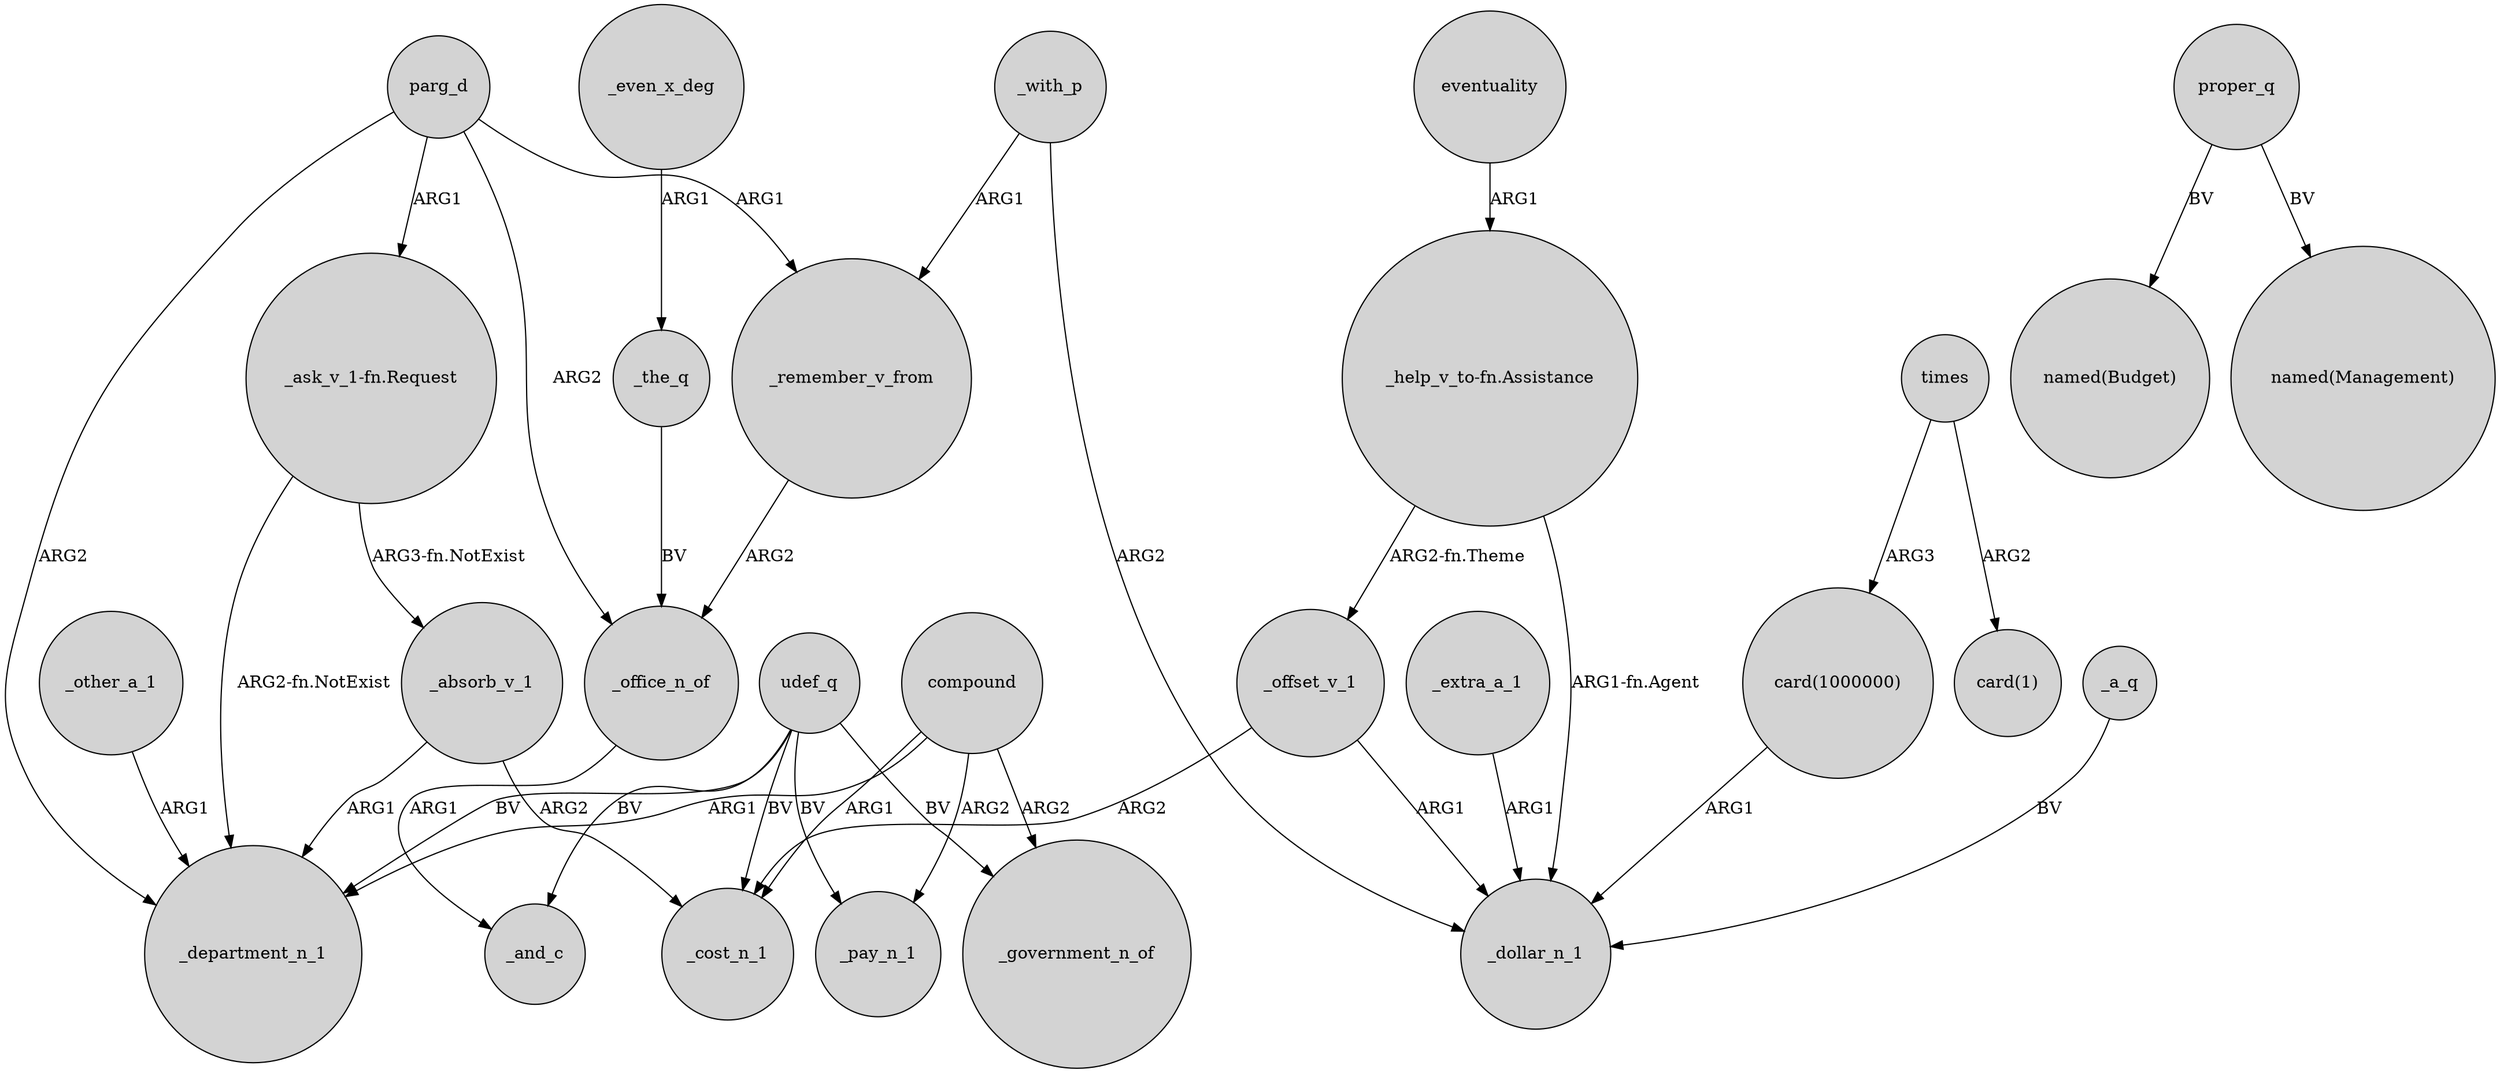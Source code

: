 digraph {
	node [shape=circle style=filled]
	udef_q -> _department_n_1 [label=BV]
	parg_d -> _office_n_of [label=ARG2]
	"card(1000000)" -> _dollar_n_1 [label=ARG1]
	_offset_v_1 -> _dollar_n_1 [label=ARG1]
	compound -> _government_n_of [label=ARG2]
	udef_q -> _government_n_of [label=BV]
	_with_p -> _remember_v_from [label=ARG1]
	parg_d -> _remember_v_from [label=ARG1]
	udef_q -> _pay_n_1 [label=BV]
	parg_d -> "_ask_v_1-fn.Request" [label=ARG1]
	"_ask_v_1-fn.Request" -> _department_n_1 [label="ARG2-fn.NotExist"]
	compound -> _department_n_1 [label=ARG1]
	udef_q -> _cost_n_1 [label=BV]
	_office_n_of -> _and_c [label=ARG1]
	"_ask_v_1-fn.Request" -> _absorb_v_1 [label="ARG3-fn.NotExist"]
	_a_q -> _dollar_n_1 [label=BV]
	_the_q -> _office_n_of [label=BV]
	_even_x_deg -> _the_q [label=ARG1]
	"_help_v_to-fn.Assistance" -> _dollar_n_1 [label="ARG1-fn.Agent"]
	times -> "card(1)" [label=ARG2]
	times -> "card(1000000)" [label=ARG3]
	"_help_v_to-fn.Assistance" -> _offset_v_1 [label="ARG2-fn.Theme"]
	_offset_v_1 -> _cost_n_1 [label=ARG2]
	_remember_v_from -> _office_n_of [label=ARG2]
	compound -> _cost_n_1 [label=ARG1]
	_absorb_v_1 -> _department_n_1 [label=ARG1]
	compound -> _pay_n_1 [label=ARG2]
	proper_q -> "named(Budget)" [label=BV]
	parg_d -> _department_n_1 [label=ARG2]
	_absorb_v_1 -> _cost_n_1 [label=ARG2]
	udef_q -> _and_c [label=BV]
	eventuality -> "_help_v_to-fn.Assistance" [label=ARG1]
	_other_a_1 -> _department_n_1 [label=ARG1]
	proper_q -> "named(Management)" [label=BV]
	_extra_a_1 -> _dollar_n_1 [label=ARG1]
	_with_p -> _dollar_n_1 [label=ARG2]
}
